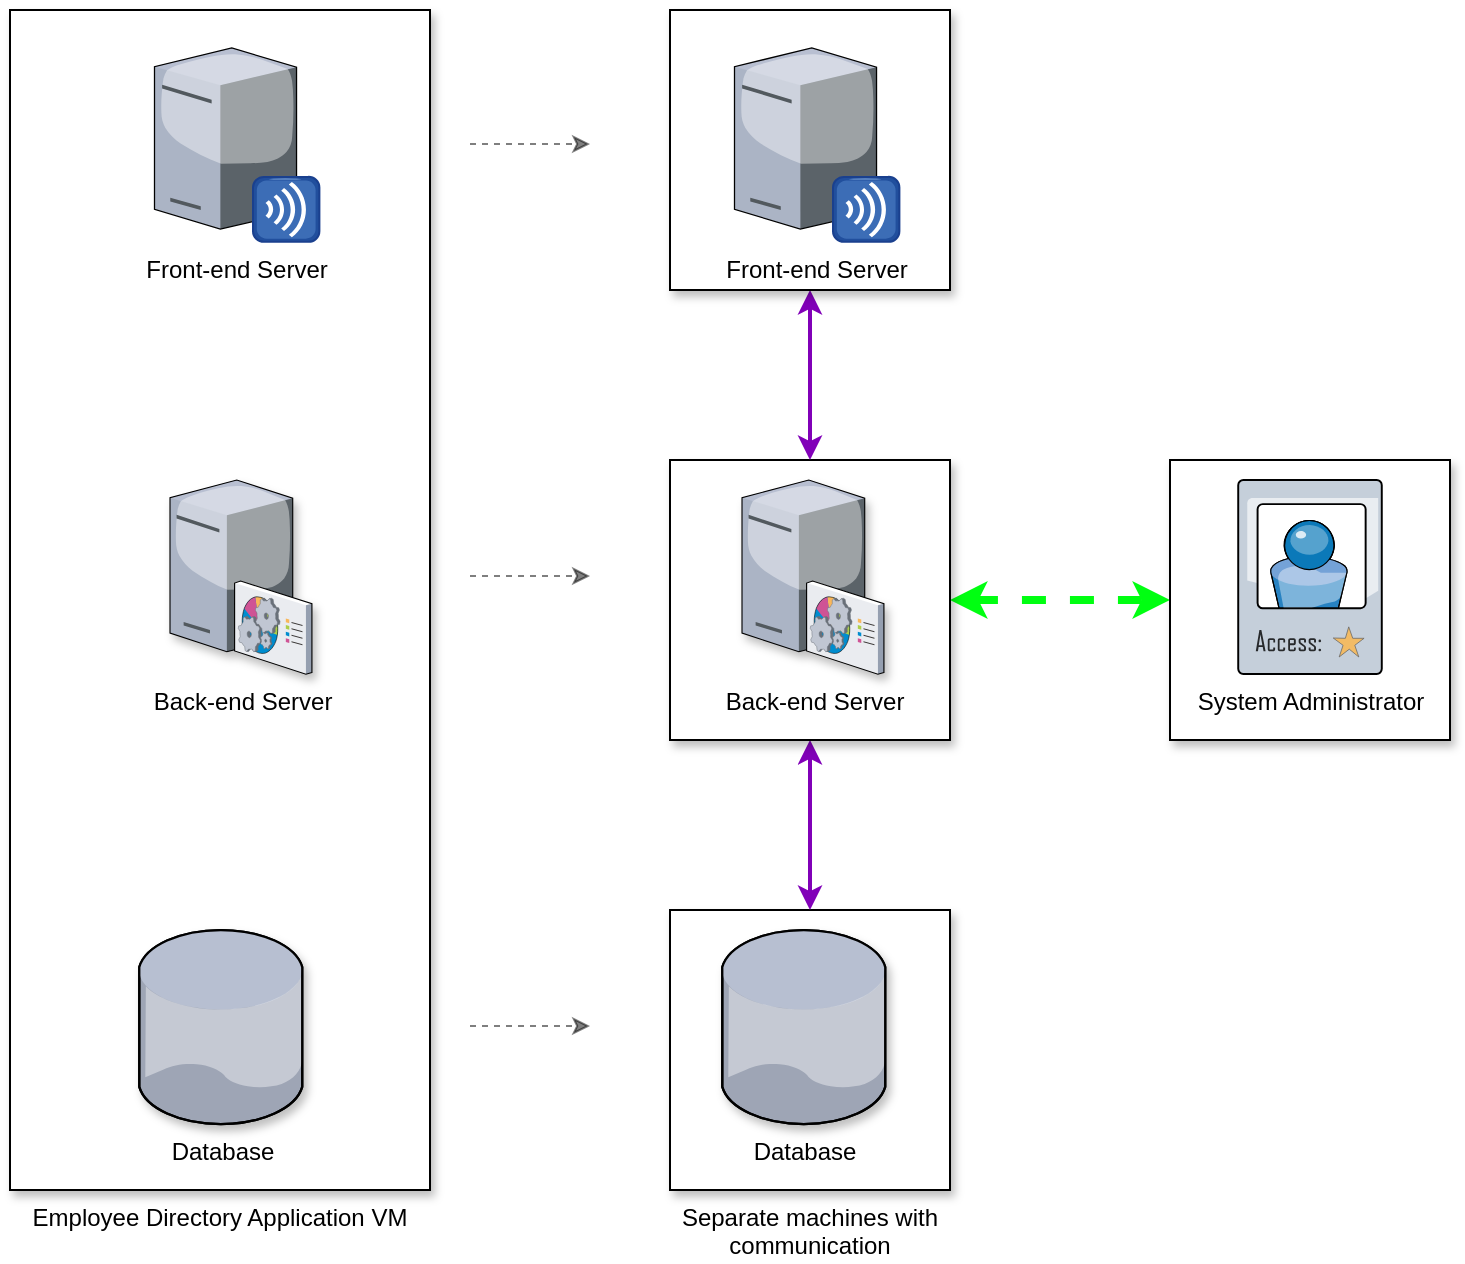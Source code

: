 <mxfile version="12.7.9" type="device"><diagram name="Page-1" id="822b0af5-4adb-64df-f703-e8dfc1f81529"><mxGraphModel dx="1422" dy="751" grid="1" gridSize="10" guides="1" tooltips="1" connect="1" arrows="1" fold="1" page="1" pageScale="1" pageWidth="1100" pageHeight="850" background="#ffffff" math="0" shadow="0"><root><mxCell id="0"/><mxCell id="1" parent="0"/><mxCell id="ErdELr6UjaZi0dBnIGxg-6" value="Separate machines with communication" style="rounded=0;whiteSpace=wrap;html=1;shadow=1;strokeColor=#000000;fillColor=#ffffff;labelPosition=center;verticalLabelPosition=bottom;align=center;verticalAlign=top;" parent="1" vertex="1"><mxGeometry x="350" y="490" width="140" height="140" as="geometry"/></mxCell><mxCell id="ErdELr6UjaZi0dBnIGxg-11" value="" style="edgeStyle=orthogonalEdgeStyle;rounded=0;orthogonalLoop=1;jettySize=auto;html=1;entryX=0.5;entryY=0;entryDx=0;entryDy=0;startArrow=classic;startFill=1;strokeWidth=2;fillColor=#e1d5e7;strokeColor=#8100B8;fontSize=14;" parent="1" source="ErdELr6UjaZi0dBnIGxg-5" target="ErdELr6UjaZi0dBnIGxg-6" edge="1"><mxGeometry relative="1" as="geometry"/></mxCell><mxCell id="NW8QT3xom05e56GL7tQM-3" style="edgeStyle=orthogonalEdgeStyle;rounded=0;orthogonalLoop=1;jettySize=auto;html=1;entryX=0;entryY=0.5;entryDx=0;entryDy=0;startArrow=classic;startFill=1;strokeWidth=4;dashed=1;strokeColor=#00FF11;" edge="1" parent="1" source="ErdELr6UjaZi0dBnIGxg-5" target="NW8QT3xom05e56GL7tQM-1"><mxGeometry relative="1" as="geometry"/></mxCell><mxCell id="ErdELr6UjaZi0dBnIGxg-5" value="" style="rounded=0;whiteSpace=wrap;html=1;shadow=1;strokeColor=#000000;fillColor=#ffffff;labelPosition=center;verticalLabelPosition=bottom;align=center;verticalAlign=top;" parent="1" vertex="1"><mxGeometry x="350" y="265" width="140" height="140" as="geometry"/></mxCell><mxCell id="7e7BQ_-c0STVDyYA_Ri2-6" value="Employee Directory Application VM" style="rounded=0;whiteSpace=wrap;html=1;shadow=1;strokeColor=#000000;fillColor=#ffffff;labelPosition=center;verticalLabelPosition=bottom;align=center;verticalAlign=top;" parent="1" vertex="1"><mxGeometry x="20" y="40" width="210" height="590" as="geometry"/></mxCell><mxCell id="qooCzj0sSRNJPpl9ZEZt-14" value="Database" style="verticalLabelPosition=bottom;aspect=fixed;html=1;verticalAlign=top;strokeColor=none;align=center;outlineConnect=0;shape=mxgraph.citrix.database;shadow=1;fontFamily=Helvetica;fontSize=12;fontColor=#000000;fillColor=#ffffff;" parent="1" vertex="1"><mxGeometry x="84.55" y="500" width="82.45" height="97" as="geometry"/></mxCell><mxCell id="qooCzj0sSRNJPpl9ZEZt-16" value="Back-end Server" style="verticalLabelPosition=bottom;aspect=fixed;html=1;verticalAlign=top;strokeColor=none;align=center;outlineConnect=0;shape=mxgraph.citrix.command_center;shadow=1;fontFamily=Helvetica;fontSize=12;fontColor=#000000;fillColor=#ffffff;" parent="1" vertex="1"><mxGeometry x="100" y="275" width="71" height="97" as="geometry"/></mxCell><mxCell id="iFfxKbLt2-G836pS57oZ-4" value="Front-end Server" style="verticalLabelPosition=bottom;aspect=fixed;html=1;verticalAlign=top;strokeColor=none;align=center;outlineConnect=0;shape=mxgraph.citrix.merchandising_server;fontFamily=Helvetica;fontSize=12;fontColor=#000000;fillColor=#ffffff;" parent="1" vertex="1"><mxGeometry x="92.25" y="59" width="82.45" height="97" as="geometry"/></mxCell><mxCell id="ErdELr6UjaZi0dBnIGxg-10" value="" style="edgeStyle=orthogonalEdgeStyle;rounded=0;orthogonalLoop=1;jettySize=auto;html=1;entryX=0.5;entryY=0;entryDx=0;entryDy=0;startArrow=classic;startFill=1;fillColor=#e1d5e7;strokeColor=#8100B8;strokeWidth=2;fontSize=14;" parent="1" source="ErdELr6UjaZi0dBnIGxg-1" target="ErdELr6UjaZi0dBnIGxg-5" edge="1"><mxGeometry relative="1" as="geometry"/></mxCell><mxCell id="ErdELr6UjaZi0dBnIGxg-1" value="" style="rounded=0;whiteSpace=wrap;html=1;shadow=1;strokeColor=#000000;fillColor=#ffffff;labelPosition=center;verticalLabelPosition=bottom;align=center;verticalAlign=top;" parent="1" vertex="1"><mxGeometry x="350" y="40" width="140" height="140" as="geometry"/></mxCell><mxCell id="ErdELr6UjaZi0dBnIGxg-2" value="Database" style="verticalLabelPosition=bottom;aspect=fixed;html=1;verticalAlign=top;strokeColor=none;align=center;outlineConnect=0;shape=mxgraph.citrix.database;shadow=1;fontFamily=Helvetica;fontSize=12;fontColor=#000000;fillColor=#ffffff;" parent="1" vertex="1"><mxGeometry x="376.05" y="500" width="82.45" height="97" as="geometry"/></mxCell><mxCell id="ErdELr6UjaZi0dBnIGxg-3" value="Back-end Server" style="verticalLabelPosition=bottom;aspect=fixed;html=1;verticalAlign=top;strokeColor=none;align=center;outlineConnect=0;shape=mxgraph.citrix.command_center;shadow=1;fontFamily=Helvetica;fontSize=12;fontColor=#000000;fillColor=#ffffff;" parent="1" vertex="1"><mxGeometry x="386" y="275" width="71" height="97" as="geometry"/></mxCell><mxCell id="ErdELr6UjaZi0dBnIGxg-4" value="Front-end Server" style="verticalLabelPosition=bottom;aspect=fixed;html=1;verticalAlign=top;strokeColor=none;align=center;outlineConnect=0;shape=mxgraph.citrix.merchandising_server;fontFamily=Helvetica;fontSize=12;fontColor=#000000;fillColor=#ffffff;" parent="1" vertex="1"><mxGeometry x="382.25" y="59" width="82.45" height="97" as="geometry"/></mxCell><mxCell id="ErdELr6UjaZi0dBnIGxg-7" value="" style="endArrow=classic;html=1;dashed=1;opacity=50;" parent="1" edge="1"><mxGeometry width="50" height="50" relative="1" as="geometry"><mxPoint x="250" y="107" as="sourcePoint"/><mxPoint x="310" y="107" as="targetPoint"/></mxGeometry></mxCell><mxCell id="ErdELr6UjaZi0dBnIGxg-8" value="" style="endArrow=classic;html=1;dashed=1;opacity=50;" parent="1" edge="1"><mxGeometry width="50" height="50" relative="1" as="geometry"><mxPoint x="250" y="323" as="sourcePoint"/><mxPoint x="310" y="323" as="targetPoint"/></mxGeometry></mxCell><mxCell id="ErdELr6UjaZi0dBnIGxg-9" value="" style="endArrow=classic;html=1;dashed=1;opacity=50;" parent="1" edge="1"><mxGeometry width="50" height="50" relative="1" as="geometry"><mxPoint x="250" y="548" as="sourcePoint"/><mxPoint x="310" y="548" as="targetPoint"/></mxGeometry></mxCell><mxCell id="NW8QT3xom05e56GL7tQM-1" value="" style="rounded=0;whiteSpace=wrap;html=1;shadow=1;strokeColor=#000000;fillColor=#ffffff;labelPosition=center;verticalLabelPosition=bottom;align=center;verticalAlign=top;" vertex="1" parent="1"><mxGeometry x="600" y="265" width="140" height="140" as="geometry"/></mxCell><mxCell id="NW8QT3xom05e56GL7tQM-4" value="System Administrator" style="verticalLabelPosition=bottom;aspect=fixed;html=1;verticalAlign=top;strokeColor=none;align=center;outlineConnect=0;shape=mxgraph.citrix.access_card;" vertex="1" parent="1"><mxGeometry x="634.11" y="275" width="71.78" height="97" as="geometry"/></mxCell></root></mxGraphModel></diagram></mxfile>